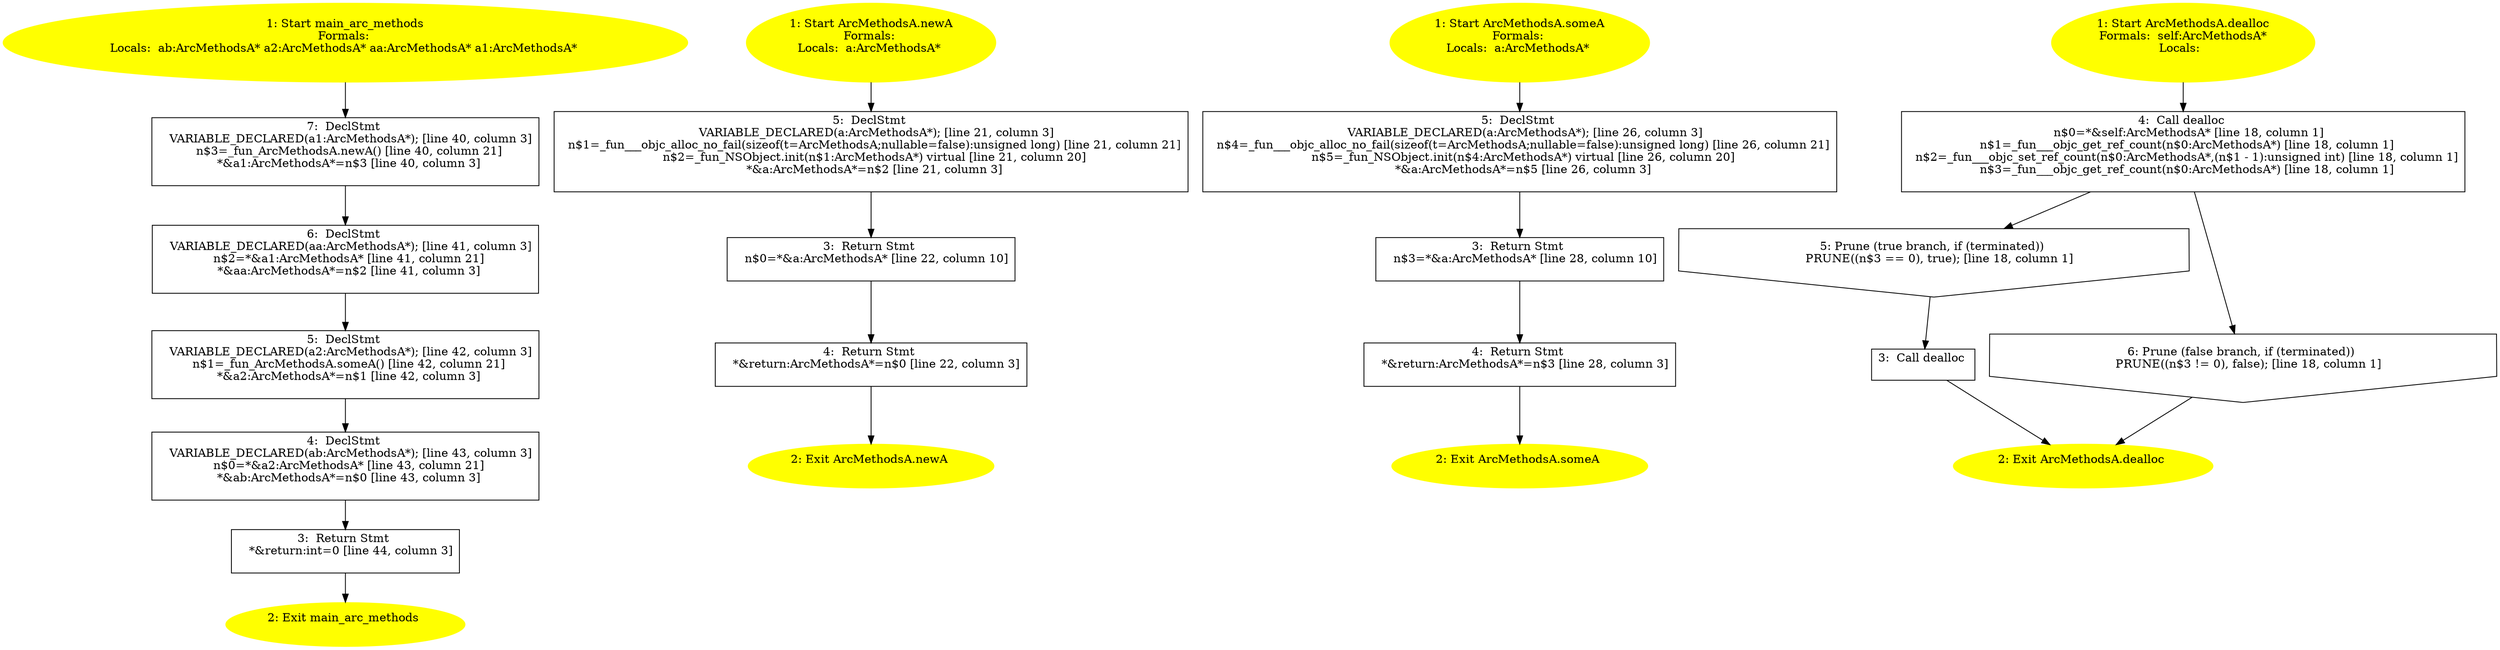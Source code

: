 /* @generated */
digraph cfg {
"main_arc_methods.6924ccbb58d8dbb0_1" [label="1: Start main_arc_methods\nFormals: \nLocals:  ab:ArcMethodsA* a2:ArcMethodsA* aa:ArcMethodsA* a1:ArcMethodsA* \n  " color=yellow style=filled]
	

	 "main_arc_methods.6924ccbb58d8dbb0_1" -> "main_arc_methods.6924ccbb58d8dbb0_7" ;
"main_arc_methods.6924ccbb58d8dbb0_2" [label="2: Exit main_arc_methods \n  " color=yellow style=filled]
	

"main_arc_methods.6924ccbb58d8dbb0_3" [label="3:  Return Stmt \n   *&return:int=0 [line 44, column 3]\n " shape="box"]
	

	 "main_arc_methods.6924ccbb58d8dbb0_3" -> "main_arc_methods.6924ccbb58d8dbb0_2" ;
"main_arc_methods.6924ccbb58d8dbb0_4" [label="4:  DeclStmt \n   VARIABLE_DECLARED(ab:ArcMethodsA*); [line 43, column 3]\n  n$0=*&a2:ArcMethodsA* [line 43, column 21]\n  *&ab:ArcMethodsA*=n$0 [line 43, column 3]\n " shape="box"]
	

	 "main_arc_methods.6924ccbb58d8dbb0_4" -> "main_arc_methods.6924ccbb58d8dbb0_3" ;
"main_arc_methods.6924ccbb58d8dbb0_5" [label="5:  DeclStmt \n   VARIABLE_DECLARED(a2:ArcMethodsA*); [line 42, column 3]\n  n$1=_fun_ArcMethodsA.someA() [line 42, column 21]\n  *&a2:ArcMethodsA*=n$1 [line 42, column 3]\n " shape="box"]
	

	 "main_arc_methods.6924ccbb58d8dbb0_5" -> "main_arc_methods.6924ccbb58d8dbb0_4" ;
"main_arc_methods.6924ccbb58d8dbb0_6" [label="6:  DeclStmt \n   VARIABLE_DECLARED(aa:ArcMethodsA*); [line 41, column 3]\n  n$2=*&a1:ArcMethodsA* [line 41, column 21]\n  *&aa:ArcMethodsA*=n$2 [line 41, column 3]\n " shape="box"]
	

	 "main_arc_methods.6924ccbb58d8dbb0_6" -> "main_arc_methods.6924ccbb58d8dbb0_5" ;
"main_arc_methods.6924ccbb58d8dbb0_7" [label="7:  DeclStmt \n   VARIABLE_DECLARED(a1:ArcMethodsA*); [line 40, column 3]\n  n$3=_fun_ArcMethodsA.newA() [line 40, column 21]\n  *&a1:ArcMethodsA*=n$3 [line 40, column 3]\n " shape="box"]
	

	 "main_arc_methods.6924ccbb58d8dbb0_7" -> "main_arc_methods.6924ccbb58d8dbb0_6" ;
"newA#ArcMethodsA#[class].fb9d75ecabb01fc4_1" [label="1: Start ArcMethodsA.newA\nFormals: \nLocals:  a:ArcMethodsA* \n  " color=yellow style=filled]
	

	 "newA#ArcMethodsA#[class].fb9d75ecabb01fc4_1" -> "newA#ArcMethodsA#[class].fb9d75ecabb01fc4_5" ;
"newA#ArcMethodsA#[class].fb9d75ecabb01fc4_2" [label="2: Exit ArcMethodsA.newA \n  " color=yellow style=filled]
	

"newA#ArcMethodsA#[class].fb9d75ecabb01fc4_3" [label="3:  Return Stmt \n   n$0=*&a:ArcMethodsA* [line 22, column 10]\n " shape="box"]
	

	 "newA#ArcMethodsA#[class].fb9d75ecabb01fc4_3" -> "newA#ArcMethodsA#[class].fb9d75ecabb01fc4_4" ;
"newA#ArcMethodsA#[class].fb9d75ecabb01fc4_4" [label="4:  Return Stmt \n   *&return:ArcMethodsA*=n$0 [line 22, column 3]\n " shape="box"]
	

	 "newA#ArcMethodsA#[class].fb9d75ecabb01fc4_4" -> "newA#ArcMethodsA#[class].fb9d75ecabb01fc4_2" ;
"newA#ArcMethodsA#[class].fb9d75ecabb01fc4_5" [label="5:  DeclStmt \n   VARIABLE_DECLARED(a:ArcMethodsA*); [line 21, column 3]\n  n$1=_fun___objc_alloc_no_fail(sizeof(t=ArcMethodsA;nullable=false):unsigned long) [line 21, column 21]\n  n$2=_fun_NSObject.init(n$1:ArcMethodsA*) virtual [line 21, column 20]\n  *&a:ArcMethodsA*=n$2 [line 21, column 3]\n " shape="box"]
	

	 "newA#ArcMethodsA#[class].fb9d75ecabb01fc4_5" -> "newA#ArcMethodsA#[class].fb9d75ecabb01fc4_3" ;
"someA#ArcMethodsA#[class].24f9a9dd871664ba_1" [label="1: Start ArcMethodsA.someA\nFormals: \nLocals:  a:ArcMethodsA* \n  " color=yellow style=filled]
	

	 "someA#ArcMethodsA#[class].24f9a9dd871664ba_1" -> "someA#ArcMethodsA#[class].24f9a9dd871664ba_5" ;
"someA#ArcMethodsA#[class].24f9a9dd871664ba_2" [label="2: Exit ArcMethodsA.someA \n  " color=yellow style=filled]
	

"someA#ArcMethodsA#[class].24f9a9dd871664ba_3" [label="3:  Return Stmt \n   n$3=*&a:ArcMethodsA* [line 28, column 10]\n " shape="box"]
	

	 "someA#ArcMethodsA#[class].24f9a9dd871664ba_3" -> "someA#ArcMethodsA#[class].24f9a9dd871664ba_4" ;
"someA#ArcMethodsA#[class].24f9a9dd871664ba_4" [label="4:  Return Stmt \n   *&return:ArcMethodsA*=n$3 [line 28, column 3]\n " shape="box"]
	

	 "someA#ArcMethodsA#[class].24f9a9dd871664ba_4" -> "someA#ArcMethodsA#[class].24f9a9dd871664ba_2" ;
"someA#ArcMethodsA#[class].24f9a9dd871664ba_5" [label="5:  DeclStmt \n   VARIABLE_DECLARED(a:ArcMethodsA*); [line 26, column 3]\n  n$4=_fun___objc_alloc_no_fail(sizeof(t=ArcMethodsA;nullable=false):unsigned long) [line 26, column 21]\n  n$5=_fun_NSObject.init(n$4:ArcMethodsA*) virtual [line 26, column 20]\n  *&a:ArcMethodsA*=n$5 [line 26, column 3]\n " shape="box"]
	

	 "someA#ArcMethodsA#[class].24f9a9dd871664ba_5" -> "someA#ArcMethodsA#[class].24f9a9dd871664ba_3" ;
"dealloc#ArcMethodsA#[instance].1d562d2b9795584c_1" [label="1: Start ArcMethodsA.dealloc\nFormals:  self:ArcMethodsA*\nLocals:  \n  " color=yellow style=filled]
	

	 "dealloc#ArcMethodsA#[instance].1d562d2b9795584c_1" -> "dealloc#ArcMethodsA#[instance].1d562d2b9795584c_4" ;
"dealloc#ArcMethodsA#[instance].1d562d2b9795584c_2" [label="2: Exit ArcMethodsA.dealloc \n  " color=yellow style=filled]
	

"dealloc#ArcMethodsA#[instance].1d562d2b9795584c_3" [label="3:  Call dealloc \n  " shape="box"]
	

	 "dealloc#ArcMethodsA#[instance].1d562d2b9795584c_3" -> "dealloc#ArcMethodsA#[instance].1d562d2b9795584c_2" ;
"dealloc#ArcMethodsA#[instance].1d562d2b9795584c_4" [label="4:  Call dealloc \n   n$0=*&self:ArcMethodsA* [line 18, column 1]\n  n$1=_fun___objc_get_ref_count(n$0:ArcMethodsA*) [line 18, column 1]\n  n$2=_fun___objc_set_ref_count(n$0:ArcMethodsA*,(n$1 - 1):unsigned int) [line 18, column 1]\n  n$3=_fun___objc_get_ref_count(n$0:ArcMethodsA*) [line 18, column 1]\n " shape="box"]
	

	 "dealloc#ArcMethodsA#[instance].1d562d2b9795584c_4" -> "dealloc#ArcMethodsA#[instance].1d562d2b9795584c_5" ;
	 "dealloc#ArcMethodsA#[instance].1d562d2b9795584c_4" -> "dealloc#ArcMethodsA#[instance].1d562d2b9795584c_6" ;
"dealloc#ArcMethodsA#[instance].1d562d2b9795584c_5" [label="5: Prune (true branch, if (terminated)) \n   PRUNE((n$3 == 0), true); [line 18, column 1]\n " shape="invhouse"]
	

	 "dealloc#ArcMethodsA#[instance].1d562d2b9795584c_5" -> "dealloc#ArcMethodsA#[instance].1d562d2b9795584c_3" ;
"dealloc#ArcMethodsA#[instance].1d562d2b9795584c_6" [label="6: Prune (false branch, if (terminated)) \n   PRUNE((n$3 != 0), false); [line 18, column 1]\n " shape="invhouse"]
	

	 "dealloc#ArcMethodsA#[instance].1d562d2b9795584c_6" -> "dealloc#ArcMethodsA#[instance].1d562d2b9795584c_2" ;
}
